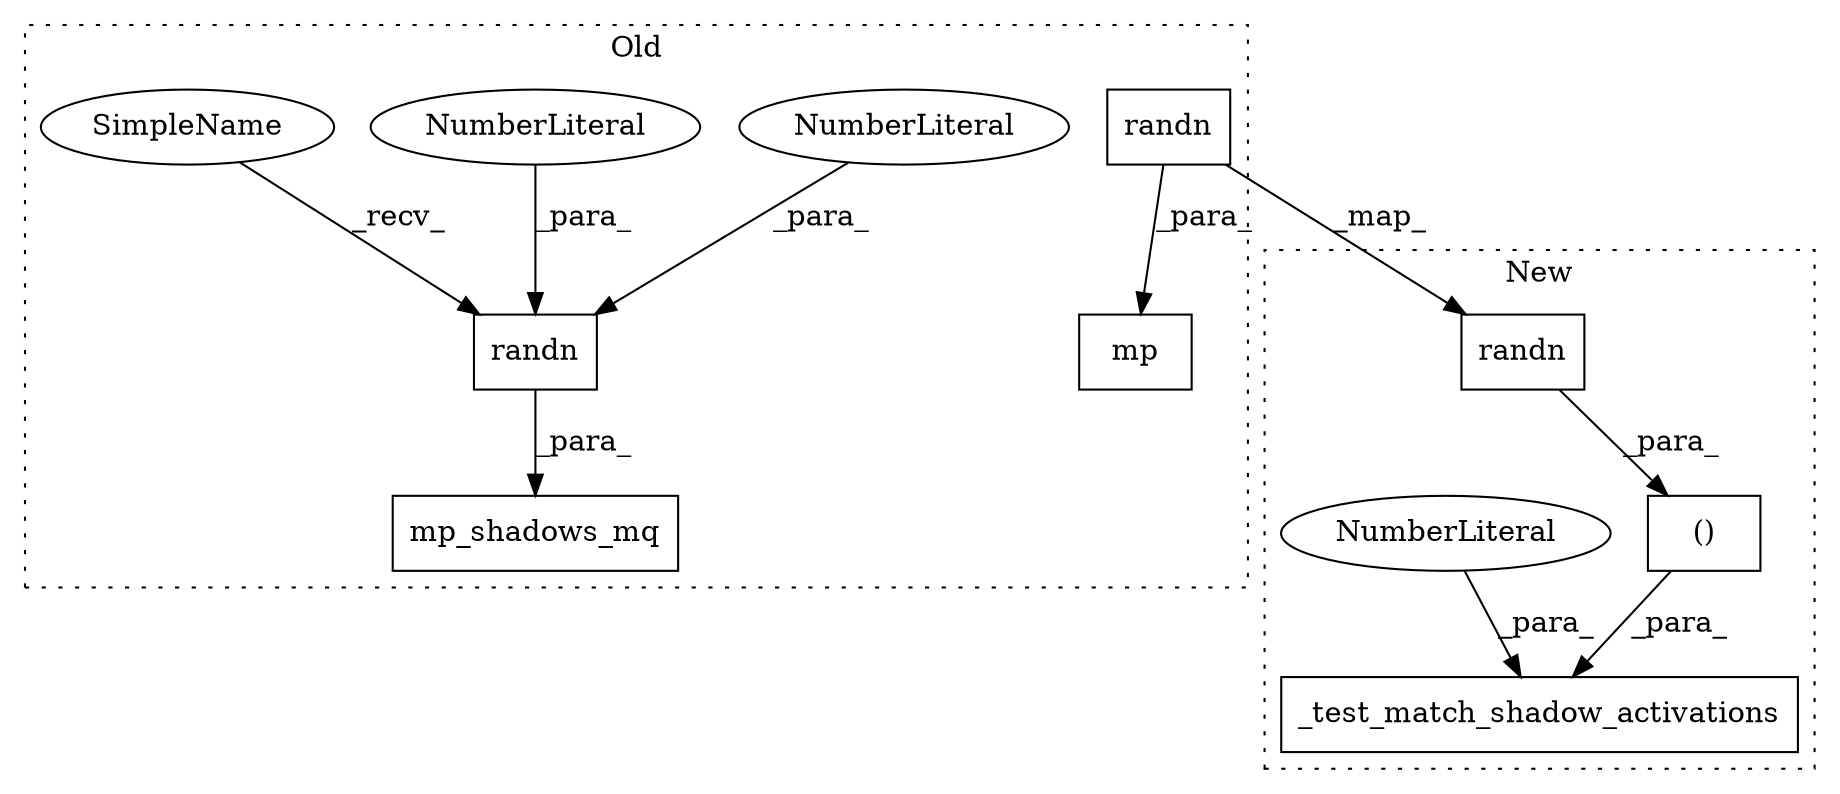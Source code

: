 digraph G {
subgraph cluster0 {
1 [label="mp" a="32" s="44268,44291" l="3,1" shape="box"];
4 [label="randn" a="32" s="44277,44290" l="6,1" shape="box"];
7 [label="randn" a="32" s="44463,44476" l="6,1" shape="box"];
8 [label="NumberLiteral" a="34" s="44471" l="1" shape="ellipse"];
9 [label="NumberLiteral" a="34" s="44469" l="1" shape="ellipse"];
10 [label="mp_shadows_mq" a="32" s="44443,44477" l="14,1" shape="box"];
11 [label="SimpleName" a="42" s="44457" l="5" shape="ellipse"];
label = "Old";
style="dotted";
}
subgraph cluster1 {
2 [label="_test_match_shadow_activations" a="32" s="42508,42598" l="31,1" shape="box"];
3 [label="randn" a="32" s="42576,42589" l="6,1" shape="box"];
5 [label="()" a="106" s="42546" l="44" shape="box"];
6 [label="NumberLiteral" a="34" s="42592" l="1" shape="ellipse"];
label = "New";
style="dotted";
}
3 -> 5 [label="_para_"];
4 -> 1 [label="_para_"];
4 -> 3 [label="_map_"];
5 -> 2 [label="_para_"];
6 -> 2 [label="_para_"];
7 -> 10 [label="_para_"];
8 -> 7 [label="_para_"];
9 -> 7 [label="_para_"];
11 -> 7 [label="_recv_"];
}